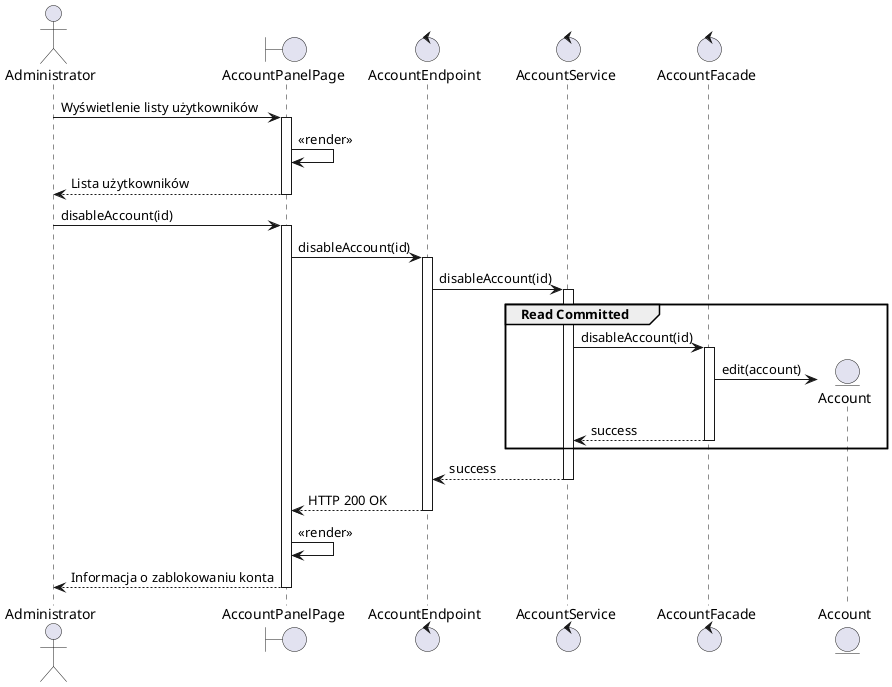 @startuml

actor Administrator as admin
boundary AccountPanelPage as gui
control AccountEndpoint as controller
control AccountService as service
control AccountFacade as facade
' control EntityManager as entitymanager
entity Account as account
' database "Baza danych" as db

admin -> gui ++ : Wyświetlenie listy użytkowników
gui -> gui : <<render>>
return Lista użytkowników
admin -> gui ++ : disableAccount(id)
gui -> controller ++ : disableAccount(id)
controller -> service ++ : disableAccount(id) 

group Read Committed
    service -> facade ++ : disableAccount(id)
    facade -> account ** : edit(account)
return success
end

return success
return HTTP 200 OK
gui -> gui : <<render>>
return Informacja o zablokowaniu konta


@enduml